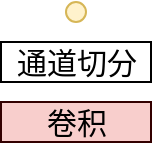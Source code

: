<mxfile version="24.0.5" type="github">
  <diagram name="第 1 页" id="c18BtxupdOjtGE5lwTED">
    <mxGraphModel dx="478" dy="263" grid="1" gridSize="10" guides="1" tooltips="1" connect="1" arrows="1" fold="1" page="1" pageScale="1" pageWidth="827" pageHeight="1169" math="0" shadow="0">
      <root>
        <mxCell id="0" />
        <mxCell id="1" parent="0" />
        <mxCell id="OIU73lLJAFTmNbv0Lwg5-1" value="" style="ellipse;whiteSpace=wrap;html=1;aspect=fixed;fillColor=#fff2cc;strokeColor=#d6b656;" vertex="1" parent="1">
          <mxGeometry x="170" y="90" width="10" height="10" as="geometry" />
        </mxCell>
        <mxCell id="OIU73lLJAFTmNbv0Lwg5-2" value="&lt;p&gt;&lt;font style=&quot;font-size: 15px;&quot; face=&quot;宋体&quot;&gt;通道切分&lt;/font&gt;&lt;/p&gt;" style="rounded=0;whiteSpace=wrap;html=1;" vertex="1" parent="1">
          <mxGeometry x="137.5" y="110" width="75" height="20" as="geometry" />
        </mxCell>
        <mxCell id="OIU73lLJAFTmNbv0Lwg5-4" value="&lt;p&gt;&lt;font face=&quot;宋体&quot;&gt;&lt;span style=&quot;font-size: 15px;&quot;&gt;卷积&lt;/span&gt;&lt;/font&gt;&lt;/p&gt;" style="rounded=0;whiteSpace=wrap;html=1;fillColor=#f8cecc;strokeColor=#330000;" vertex="1" parent="1">
          <mxGeometry x="137.5" y="140" width="75" height="20" as="geometry" />
        </mxCell>
      </root>
    </mxGraphModel>
  </diagram>
</mxfile>
